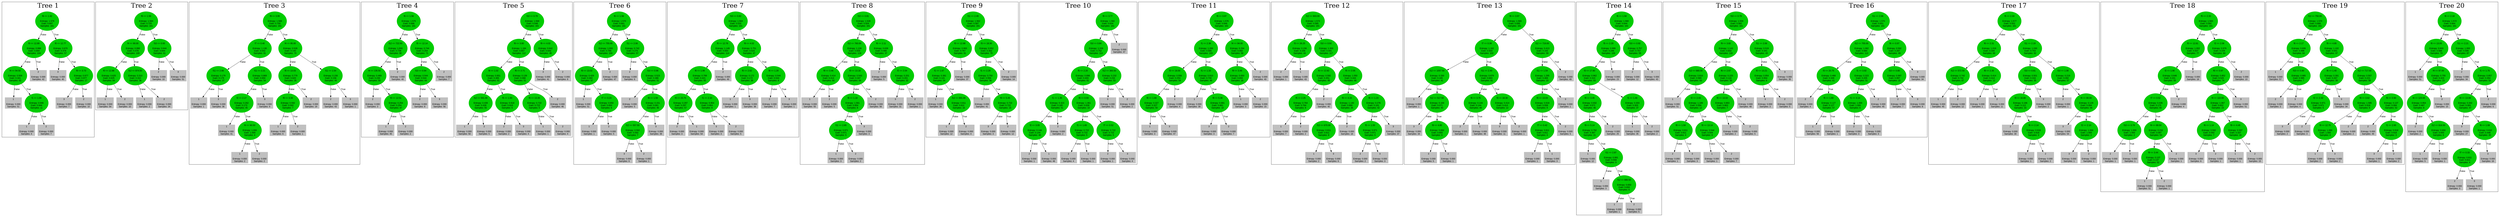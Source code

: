 digraph RandomForest {
	graph [fontsize=40]
	node [fontname=Arial style=filled]
	edge [fontname=Arial]
	subgraph cluster_1 {
		140581446082232 [label="f6 <= 1.42

Entropy: 1.579
Gain: 0.697
Samples: 161" color=green3 shape=ellipse]
		140581446082232 -> 140581445887256 [label=False]
		140581446082232 -> 140581445997400 [label=True]
		140581445887256 [label="f0 <= 12.89

Entropy: 0.998
Gain: 0.694
Samples: 104" color=green3 shape=ellipse]
		140581445887256 -> 140581445999920 [label=False]
		140581445887256 -> 140581446145640 [label=True]
		140581445997400 [label="f0 <= 12.77

Entropy: 0.670
Gain: 0.378
Samples: 57" color=green3 shape=ellipse]
		140581445997400 -> 140581445998128 [label=False]
		140581445997400 -> 140581446144296 [label=True]
		140581445999920 [label="f4 <= 94.50

Entropy: 0.509
Gain: 0.341
Samples: 62" color=green3 shape=ellipse]
		140581445999920 -> 140581445998520 [label=False]
		140581445999920 -> 140581446144800 [label=True]
		140581446145640 [label="2

Entropy: 0.000
Samples: 42" color=gray shape=box]
		140581445998128 [label="3

Entropy: 0.000
Samples: 40" color=gray shape=box]
		140581446144296 [label="f9 <= 3.73

Entropy: 0.977
Gain: 0.977
Samples: 17" color=green3 shape=ellipse]
		140581446144296 -> 140581446147376 [label=False]
		140581446144296 -> 140581446199672 [label=True]
		140581445998520 [label="1

Entropy: 0.000
Samples: 51" color=gray shape=box]
		140581446144800 [label="f1 <= 1.69

Entropy: 0.946
Gain: 0.946
Samples: 11" color=green3 shape=ellipse]
		140581446144800 -> 140581448509704 [label=False]
		140581446144800 -> 140581446146424 [label=True]
		140581446147376 [label="3

Entropy: 0.000
Samples: 7" color=gray shape=box]
		140581446199672 [label="2

Entropy: 0.000
Samples: 10" color=gray shape=box]
		140581448509704 [label="1

Entropy: 0.000
Samples: 4" color=gray shape=box]
		140581446146424 [label="2

Entropy: 0.000
Samples: 7" color=gray shape=box]
		label="Tree 1"
	}
	subgraph cluster_2 {
		140581446081840 [label="f6 <= 1.58

Entropy: 1.584
Gain: 0.725
Samples: 161" color=green3 shape=ellipse]
		140581446081840 -> 140581445887312 [label=False]
		140581446081840 -> 140581445999976 [label=True]
		140581445887312 [label="f4 <= 90.00

Entropy: 0.990
Gain: 0.478
Samples: 100" color=green3 shape=ellipse]
		140581445887312 -> 140581445848424 [label=False]
		140581445887312 -> 140581445998296 [label=True]
		140581445999976 [label="f10 <= 0.93

Entropy: 0.644
Gain: 0.644
Samples: 61" color=green3 shape=ellipse]
		140581445999976 -> 140581448509088 [label=False]
		140581445999976 -> 140581445998632 [label=True]
		140581445848424 [label="f0 <= 12.88

Entropy: 0.625
Gain: 0.625
Samples: 64" color=green3 shape=ellipse]
		140581445848424 -> 140581445998856 [label=False]
		140581445848424 -> 140581445996952 [label=True]
		140581445998296 [label="f12 <= 874.50

Entropy: 0.310
Gain: 0.310
Samples: 36" color=green3 shape=ellipse]
		140581445998296 -> 140581445999304 [label=False]
		140581445998296 -> 140581446146032 [label=True]
		140581448509088 [label="2

Entropy: 0.000
Samples: 10" color=gray shape=box]
		140581445998632 [label="3

Entropy: 0.000
Samples: 51" color=gray shape=box]
		140581445998856 [label="1

Entropy: 0.000
Samples: 54" color=gray shape=box]
		140581445996952 [label="2

Entropy: 0.000
Samples: 10" color=gray shape=box]
		140581445999304 [label="1

Entropy: 0.000
Samples: 2" color=gray shape=box]
		140581446146032 [label="2

Entropy: 0.000
Samples: 34" color=gray shape=box]
		label="Tree 2"
	}
	subgraph cluster_3 {
		140581446082456 [label="f9 <= 3.95

Entropy: 1.569
Gain: 0.700
Samples: 161" color=green3 shape=ellipse]
		140581446082456 -> 140581445848872 [label=False]
		140581446082456 -> 140581448508696 [label=True]
		140581445848872 [label="f7 <= 0.40

Entropy: 1.130
Gain: 0.542
Samples: 91" color=green3 shape=ellipse]
		140581445848872 -> 140581445888040 [label=False]
		140581445848872 -> 140581448509872 [label=True]
		140581448508696 [label="f4 <= 95.00

Entropy: 0.528
Gain: 0.140
Samples: 70" color=green3 shape=ellipse]
		140581448508696 -> 140581448507800 [label=False]
		140581448508696 -> 140581446147544 [label=True]
		140581445888040 [label="f11 <= 2.66

Entropy: 0.179
Gain: 0.179
Samples: 37" color=green3 shape=ellipse]
		140581445888040 -> 140581445999080 [label=False]
		140581445888040 -> 140581448511384 [label=True]
		140581448509872 [label="f11 <= 2.21

Entropy: 0.869
Gain: 0.650
Samples: 54" color=green3 shape=ellipse]
		140581448509872 -> 140581448509592 [label=False]
		140581448509872 -> 140581446201184 [label=True]
		140581448507800 [label="f0 <= 13.03

Entropy: 0.779
Gain: 0.620
Samples: 26" color=green3 shape=ellipse]
		140581448507800 -> 140581446199560 [label=False]
		140581448507800 -> 140581446146760 [label=True]
		140581446147544 [label="f11 <= 1.54

Entropy: 0.156
Gain: 0.156
Samples: 44" color=green3 shape=ellipse]
		140581446147544 -> 140581446145248 [label=False]
		140581446147544 -> 140581445524728 [label=True]
		140581445999080 [label="1

Entropy: 0.000
Samples: 1" color=gray shape=box]
		140581448511384 [label="3

Entropy: 0.000
Samples: 36" color=gray shape=box]
		140581448509592 [label="f2 <= 2.17

Entropy: 0.262
Gain: 0.173
Samples: 45" color=green3 shape=ellipse]
		140581448509592 -> 140581446146312 [label=False]
		140581448509592 -> 140581446199448 [label=True]
		140581446201184 [label="3

Entropy: 0.000
Samples: 9" color=gray shape=box]
		140581446199560 [label="f9 <= 3.34

Entropy: 0.592
Gain: 0.592
Samples: 7" color=green3 shape=ellipse]
		140581446199560 -> 140581446146704 [label=False]
		140581446199560 -> 140581445522768 [label=True]
		140581446146760 [label="2

Entropy: 0.000
Samples: 19" color=gray shape=box]
		140581446145248 [label="2

Entropy: 0.000
Samples: 43" color=gray shape=box]
		140581445524728 [label="3

Entropy: 0.000
Samples: 1" color=gray shape=box]
		140581446146312 [label="1

Entropy: 0.000
Samples: 41" color=gray shape=box]
		140581446199448 [label="f4 <= 90.50

Entropy: 1.000
Gain: 1.000
Samples: 4" color=green3 shape=ellipse]
		140581446199448 -> 140581446198104 [label=False]
		140581446199448 -> 140581445524784 [label=True]
		140581446146704 [label="1

Entropy: 0.000
Samples: 6" color=gray shape=box]
		140581445522768 [label="2

Entropy: 0.000
Samples: 1" color=gray shape=box]
		140581446198104 [label="1

Entropy: 0.000
Samples: 2" color=gray shape=box]
		140581445524784 [label="2

Entropy: 0.000
Samples: 2" color=gray shape=box]
		label="Tree 3"
	}
	subgraph cluster_4 {
		140581445954416 [label="f6 <= 1.58

Entropy: 1.575
Gain: 0.688
Samples: 161" color=green3 shape=ellipse]
		140581445954416 -> 140581445846128 [label=False]
		140581445954416 -> 140581445997232 [label=True]
		140581445846128 [label="f12 <= 722.50

Entropy: 1.000
Gain: 0.739
Samples: 90" color=green3 shape=ellipse]
		140581445846128 -> 140581445886472 [label=False]
		140581445846128 -> 140581446000368 [label=True]
		140581445997232 [label="f0 <= 12.14

Entropy: 0.744
Gain: 0.254
Samples: 71" color=green3 shape=ellipse]
		140581445997232 -> 140581445996784 [label=False]
		140581445997232 -> 140581446147600 [label=True]
		140581445886472 [label="f4 <= 135.50

Entropy: 0.469
Gain: 0.230
Samples: 50" color=green3 shape=ellipse]
		140581445886472 -> 140581445888936 [label=False]
		140581445886472 -> 140581445998968 [label=True]
		140581446000368 [label="2

Entropy: 0.000
Samples: 40" color=gray shape=box]
		140581445996784 [label="f10 <= 0.94

Entropy: 0.544
Gain: 0.544
Samples: 64" color=green3 shape=ellipse]
		140581445996784 -> 140581445886192 [label=False]
		140581445996784 -> 140581446145528 [label=True]
		140581446147600 [label="2

Entropy: 0.000
Samples: 7" color=gray shape=box]
		140581445888936 [label="2

Entropy: 0.000
Samples: 3" color=gray shape=box]
		140581445998968 [label="f0 <= 12.51

Entropy: 0.254
Gain: 0.254
Samples: 47" color=green3 shape=ellipse]
		140581445998968 -> 140581445997288 [label=False]
		140581445998968 -> 140581446145192 [label=True]
		140581445886192 [label="2

Entropy: 0.000
Samples: 8" color=gray shape=box]
		140581446145528 [label="3

Entropy: 0.000
Samples: 56" color=gray shape=box]
		140581445997288 [label="1

Entropy: 0.000
Samples: 45" color=gray shape=box]
		140581446145192 [label="2

Entropy: 0.000
Samples: 2" color=gray shape=box]
		label="Tree 4"
	}
	subgraph cluster_5 {
		140581445954360 [label="f10 <= 0.79

Entropy: 1.568
Gain: 0.548
Samples: 161" color=green3 shape=ellipse]
		140581445954360 -> 140581446294216 [label=False]
		140581445954360 -> 140581446000424 [label=True]
		140581446294216 [label="f9 <= 3.80

Entropy: 1.184
Gain: 0.657
Samples: 112" color=green3 shape=ellipse]
		140581446294216 -> 140581448510936 [label=False]
		140581446294216 -> 140581445848312 [label=True]
		140581446000424 [label="f9 <= 4.02

Entropy: 0.642
Gain: 0.642
Samples: 49" color=green3 shape=ellipse]
		140581446000424 -> 140581446000088 [label=False]
		140581446000424 -> 140581445847808 [label=True]
		140581448510936 [label="f8 <= 1.02

Entropy: 0.851
Gain: 0.365
Samples: 61" color=green3 shape=ellipse]
		140581448510936 -> 140581445848032 [label=False]
		140581448510936 -> 140581445887872 [label=True]
		140581445848312 [label="f6 <= 2.71

Entropy: 0.139
Gain: 0.068
Samples: 51" color=green3 shape=ellipse]
		140581445848312 -> 140581445847640 [label=False]
		140581445848312 -> 140581446147824 [label=True]
		140581446000088 [label="3

Entropy: 0.000
Samples: 41" color=gray shape=box]
		140581445847808 [label="2

Entropy: 0.000
Samples: 8" color=gray shape=box]
		140581445848032 [label="f12 <= 591.00

Entropy: 0.439
Gain: 0.439
Samples: 55" color=green3 shape=ellipse]
		140581445848032 -> 140581445888600 [label=False]
		140581445848032 -> 140581445886248 [label=True]
		140581445887872 [label="f5 <= 1.93

Entropy: 0.918
Gain: 0.918
Samples: 6" color=green3 shape=ellipse]
		140581445887872 -> 140581445888544 [label=False]
		140581445887872 -> 140581446146984 [label=True]
		140581445847640 [label="f0 <= 13.35

Entropy: 0.722
Gain: 0.722
Samples: 5" color=green3 shape=ellipse]
		140581445847640 -> 140581445889496 [label=False]
		140581445847640 -> 140581446146200 [label=True]
		140581446147824 [label="2

Entropy: 0.000
Samples: 46" color=gray shape=box]
		140581445888600 [label="1

Entropy: 0.000
Samples: 50" color=gray shape=box]
		140581445886248 [label="2

Entropy: 0.000
Samples: 5" color=gray shape=box]
		140581445888544 [label="2

Entropy: 0.000
Samples: 2" color=gray shape=box]
		140581446146984 [label="3

Entropy: 0.000
Samples: 4" color=gray shape=box]
		140581445889496 [label="1

Entropy: 0.000
Samples: 1" color=gray shape=box]
		140581446146200 [label="2

Entropy: 0.000
Samples: 4" color=gray shape=box]
		label="Tree 5"
	}
	subgraph cluster_6 {
		140581445954696 [label="f6 <= 1.58

Entropy: 1.570
Gain: 0.661
Samples: 161" color=green3 shape=ellipse]
		140581445954696 -> 140581446295168 [label=False]
		140581445954696 -> 140581448511216 [label=True]
		140581446295168 [label="f12 <= 755.00

Entropy: 1.000
Gain: 0.765
Samples: 104" color=green3 shape=ellipse]
		140581446295168 -> 140581448510488 [label=False]
		140581446295168 -> 140581446145024 [label=True]
		140581448511216 [label="f11 <= 2.06

Entropy: 0.742
Gain: 0.275
Samples: 57" color=green3 shape=ellipse]
		140581448511216 -> 140581446147768 [label=False]
		140581448511216 -> 140581445848704 [label=True]
		140581448510488 [label="f0 <= 13.02

Entropy: 0.429
Gain: 0.360
Samples: 57" color=green3 shape=ellipse]
		140581448510488 -> 140581445848480 [label=False]
		140581448510488 -> 140581446147936 [label=True]
		140581446145024 [label="2

Entropy: 0.000
Samples: 47" color=gray shape=box]
		140581446147768 [label="2

Entropy: 0.000
Samples: 6" color=gray shape=box]
		140581445848704 [label="f10 <= 0.96

Entropy: 0.523
Gain: 0.386
Samples: 51" color=green3 shape=ellipse]
		140581445848704 -> 140581445888096 [label=False]
		140581445848704 -> 140581445887424 [label=True]
		140581445848480 [label="1

Entropy: 0.000
Samples: 51" color=gray shape=box]
		140581446147936 [label="f7 <= 0.23

Entropy: 0.650
Gain: 0.650
Samples: 6" color=green3 shape=ellipse]
		140581446147936 -> 140581445889776 [label=False]
		140581446147936 -> 140581445887928 [label=True]
		140581445888096 [label="2

Entropy: 0.000
Samples: 5" color=gray shape=box]
		140581445887424 [label="f8 <= 1.59

Entropy: 0.151
Gain: 0.061
Samples: 46" color=green3 shape=ellipse]
		140581445887424 -> 140581445886080 [label=False]
		140581445887424 -> 140581445524168 [label=True]
		140581445889776 [label="1

Entropy: 0.000
Samples: 1" color=gray shape=box]
		140581445887928 [label="2

Entropy: 0.000
Samples: 5" color=gray shape=box]
		140581445886080 [label="f12 <= 557.50

Entropy: 0.592
Gain: 0.592
Samples: 7" color=green3 shape=ellipse]
		140581445886080 -> 140581445525344 [label=False]
		140581445886080 -> 140581445525120 [label=True]
		140581445524168 [label="3

Entropy: 0.000
Samples: 39" color=gray shape=box]
		140581445525344 [label="3

Entropy: 0.000
Samples: 6" color=gray shape=box]
		140581445525120 [label="2

Entropy: 0.000
Samples: 1" color=gray shape=box]
		label="Tree 6"
	}
	subgraph cluster_7 {
		140581445951952 [label="f10 <= 0.82

Entropy: 1.564
Gain: 0.532
Samples: 161" color=green3 shape=ellipse]
		140581445951952 -> 140581448508360 [label=False]
		140581445951952 -> 140581448509144 [label=True]
		140581448508360 [label="f0 <= 12.78

Entropy: 1.149
Gain: 0.693
Samples: 114" color=green3 shape=ellipse]
		140581448508360 -> 140581448511272 [label=False]
		140581448508360 -> 140581445846408 [label=True]
		140581448509144 [label="f9 <= 4.02

Entropy: 0.751
Gain: 0.515
Samples: 47" color=green3 shape=ellipse]
		140581448509144 -> 140581446200736 [label=False]
		140581448509144 -> 140581445889888 [label=True]
		140581448511272 [label="f6 <= 1.99

Entropy: 0.799
Gain: 0.421
Samples: 65" color=green3 shape=ellipse]
		140581448511272 -> 140581446199896 [label=False]
		140581448511272 -> 140581445888824 [label=True]
		140581445846408 [label="2

Entropy: 0.000
Samples: 49" color=gray shape=box]
		140581446200736 [label="f5 <= 2.62

Entropy: 0.172
Gain: 0.172
Samples: 39" color=green3 shape=ellipse]
		140581446200736 -> 140581445846520 [label=False]
		140581446200736 -> 140581445887368 [label=True]
		140581445889888 [label="f8 <= 1.29

Entropy: 0.544
Gain: 0.544
Samples: 8" color=green3 shape=ellipse]
		140581445889888 -> 140581445888656 [label=False]
		140581445889888 -> 140581445523944 [label=True]
		140581446199896 [label="f3 <= 23.75

Entropy: 0.297
Gain: 0.297
Samples: 57" color=green3 shape=ellipse]
		140581446199896 -> 140581445845736 [label=False]
		140581446199896 -> 140581445888264 [label=True]
		140581445888824 [label="f1 <= 2.10

Entropy: 0.954
Gain: 0.954
Samples: 8" color=green3 shape=ellipse]
		140581445888824 -> 140581445889272 [label=False]
		140581445888824 -> 140581445522208 [label=True]
		140581445846520 [label="1

Entropy: 0.000
Samples: 1" color=gray shape=box]
		140581445887368 [label="3

Entropy: 0.000
Samples: 38" color=gray shape=box]
		140581445888656 [label="2

Entropy: 0.000
Samples: 7" color=gray shape=box]
		140581445523944 [label="3

Entropy: 0.000
Samples: 1" color=gray shape=box]
		140581445845736 [label="2

Entropy: 0.000
Samples: 3" color=gray shape=box]
		140581445888264 [label="1

Entropy: 0.000
Samples: 54" color=gray shape=box]
		140581445889272 [label="3

Entropy: 0.000
Samples: 3" color=gray shape=box]
		140581445522208 [label="2

Entropy: 0.000
Samples: 5" color=gray shape=box]
		label="Tree 7"
	}
	subgraph cluster_8 {
		140581446147712 [label="f10 <= 0.81

Entropy: 1.528
Gain: 0.504
Samples: 161" color=green3 shape=ellipse]
		140581446147712 -> 140581446294944 [label=False]
		140581446147712 -> 140581446197544 [label=True]
		140581446294944 [label="f12 <= 760.00

Entropy: 1.139
Gain: 0.659
Samples: 124" color=green3 shape=ellipse]
		140581446294944 -> 140581448510880 [label=False]
		140581446294944 -> 140581445848760 [label=True]
		140581446197544 [label="f6 <= 2.11

Entropy: 0.639
Gain: 0.466
Samples: 37" color=green3 shape=ellipse]
		140581446197544 -> 140581446199952 [label=False]
		140581446197544 -> 140581445847528 [label=True]
		140581448510880 [label="f9 <= 3.46

Entropy: 0.414
Gain: 0.414
Samples: 60" color=green3 shape=ellipse]
		140581448510880 -> 140581446199112 [label=False]
		140581448510880 -> 140581445848816 [label=True]
		140581445848760 [label="f0 <= 13.18

Entropy: 0.543
Gain: 0.347
Samples: 64" color=green3 shape=ellipse]
		140581445848760 -> 140581445886528 [label=False]
		140581445848760 -> 140581445523776 [label=True]
		140581446199952 [label="2

Entropy: 0.000
Samples: 5" color=gray shape=box]
		140581445847528 [label="f2 <= 2.04

Entropy: 0.201
Gain: 0.201
Samples: 32" color=green3 shape=ellipse]
		140581445847528 -> 140581445845120 [label=False]
		140581445847528 -> 140581445523440 [label=True]
		140581446199112 [label="1

Entropy: 0.000
Samples: 55" color=gray shape=box]
		140581445848816 [label="2

Entropy: 0.000
Samples: 5" color=gray shape=box]
		140581445886528 [label="f6 <= 1.18

Entropy: 1.561
Gain: 0.954
Samples: 8" color=green3 shape=ellipse]
		140581445886528 -> 140581445847304 [label=False]
		140581445886528 -> 140581445523832 [label=True]
		140581445523776 [label="2

Entropy: 0.000
Samples: 56" color=gray shape=box]
		140581445845120 [label="3

Entropy: 0.000
Samples: 31" color=gray shape=box]
		140581445523440 [label="2

Entropy: 0.000
Samples: 1" color=gray shape=box]
		140581445847304 [label="f11 <= 2.85

Entropy: 0.971
Gain: 0.971
Samples: 5" color=green3 shape=ellipse]
		140581445847304 -> 140581445524672 [label=False]
		140581445847304 -> 140581445521816 [label=True]
		140581445523832 [label="3

Entropy: 0.000
Samples: 3" color=gray shape=box]
		140581445524672 [label="1

Entropy: 0.000
Samples: 3" color=gray shape=box]
		140581445521816 [label="2

Entropy: 0.000
Samples: 2" color=gray shape=box]
		label="Tree 8"
	}
	subgraph cluster_9 {
		140581446081952 [label="f11 <= 2.49

Entropy: 1.562
Gain: 0.587
Samples: 161" color=green3 shape=ellipse]
		140581446081952 -> 140581446293600 [label=False]
		140581446081952 -> 140581448509760 [label=True]
		140581446293600 [label="f0 <= 12.88

Entropy: 0.993
Gain: 0.767
Samples: 91" color=green3 shape=ellipse]
		140581446293600 -> 140581448510376 [label=False]
		140581446293600 -> 140581445847360 [label=True]
		140581448509760 [label="f3 <= 18.30

Entropy: 0.952
Gain: 0.352
Samples: 70" color=green3 shape=ellipse]
		140581448509760 -> 140581448508752 [label=False]
		140581448509760 -> 140581446200344 [label=True]
		140581448510376 [label="f1 <= 1.67

Entropy: 0.381
Gain: 0.141
Samples: 54" color=green3 shape=ellipse]
		140581448510376 -> 140581445848368 [label=False]
		140581448510376 -> 140581446199056 [label=True]
		140581445847360 [label="2

Entropy: 0.000
Samples: 37" color=gray shape=box]
		140581448508752 [label="f1 <= 2.29

Entropy: 0.750
Gain: 0.556
Samples: 56" color=green3 shape=ellipse]
		140581448508752 -> 140581445889720 [label=False]
		140581448508752 -> 140581446201240 [label=True]
		140581446200344 [label="2

Entropy: 0.000
Samples: 14" color=gray shape=box]
		140581445848368 [label="1

Entropy: 0.000
Samples: 38" color=gray shape=box]
		140581446199056 [label="f12 <= 691.00

Entropy: 0.811
Gain: 0.811
Samples: 16" color=green3 shape=ellipse]
		140581446199056 -> 140581446198328 [label=False]
		140581446199056 -> 140581445887704 [label=True]
		140581445889720 [label="3

Entropy: 0.000
Samples: 41" color=gray shape=box]
		140581446201240 [label="f9 <= 5.45

Entropy: 0.722
Gain: 0.722
Samples: 15" color=green3 shape=ellipse]
		140581446201240 -> 140581446199784 [label=False]
		140581446201240 -> 140581445525008 [label=True]
		140581446198328 [label="1

Entropy: 0.000
Samples: 12" color=gray shape=box]
		140581445887704 [label="2

Entropy: 0.000
Samples: 4" color=gray shape=box]
		140581446199784 [label="3

Entropy: 0.000
Samples: 3" color=gray shape=box]
		140581445525008 [label="2

Entropy: 0.000
Samples: 12" color=gray shape=box]
		label="Tree 9"
	}
	subgraph cluster_10 {
		140581446079656 [label="f9 <= 3.77

Entropy: 1.582
Gain: 0.634
Samples: 161" color=green3 shape=ellipse]
		140581446079656 -> 140581445999472 [label=False]
		140581446079656 -> 140581446200512 [label=True]
		140581445999472 [label="f10 <= 0.80

Entropy: 1.339
Gain: 0.752
Samples: 114" color=green3 shape=ellipse]
		140581445999472 -> 140581445997848 [label=False]
		140581445999472 -> 140581446200624 [label=True]
		140581446200512 [label="2

Entropy: 0.000
Samples: 47" color=gray shape=box]
		140581445997848 [label="f5 <= 2.20

Entropy: 0.896
Gain: 0.403
Samples: 61" color=green3 shape=ellipse]
		140581445997848 -> 140581448507520 [label=False]
		140581445997848 -> 140581446197936 [label=True]
		140581446200624 [label="f12 <= 383.50

Entropy: 0.232
Gain: 0.232
Samples: 53" color=green3 shape=ellipse]
		140581446200624 -> 140581446198552 [label=False]
		140581446200624 -> 140581445845960 [label=True]
		140581448507520 [label="f1 <= 1.35

Entropy: 0.323
Gain: 0.185
Samples: 51" color=green3 shape=ellipse]
		140581448507520 -> 140581445845344 [label=False]
		140581448507520 -> 140581445522376 [label=True]
		140581446197936 [label="f8 <= 0.93

Entropy: 1.361
Gain: 0.639
Samples: 10" color=green3 shape=ellipse]
		140581446197936 -> 140581446199840 [label=False]
		140581446197936 -> 140581445525064 [label=True]
		140581446198552 [label="3

Entropy: 0.000
Samples: 51" color=gray shape=box]
		140581445845960 [label="2

Entropy: 0.000
Samples: 2" color=gray shape=box]
		140581445845344 [label="f2 <= 3.05

Entropy: 0.144
Gain: 0.144
Samples: 49" color=green3 shape=ellipse]
		140581445845344 -> 140581445889664 [label=False]
		140581445845344 -> 140581445521928 [label=True]
		140581445522376 [label="2

Entropy: 0.000
Samples: 2" color=gray shape=box]
		140581446199840 [label="f1 <= 1.65

Entropy: 0.722
Gain: 0.722
Samples: 5" color=green3 shape=ellipse]
		140581446199840 -> 140581445524840 [label=False]
		140581446199840 -> 140581445522824 [label=True]
		140581445525064 [label="f7 <= 0.52

Entropy: 0.722
Gain: 0.722
Samples: 5" color=green3 shape=ellipse]
		140581445525064 -> 140581445523272 [label=False]
		140581445525064 -> 140581445522992 [label=True]
		140581445889664 [label="2

Entropy: 0.000
Samples: 1" color=gray shape=box]
		140581445521928 [label="1

Entropy: 0.000
Samples: 48" color=gray shape=box]
		140581445524840 [label="2

Entropy: 0.000
Samples: 4" color=gray shape=box]
		140581445522824 [label="1

Entropy: 0.000
Samples: 1" color=gray shape=box]
		140581445523272 [label="2

Entropy: 0.000
Samples: 1" color=gray shape=box]
		140581445522992 [label="3

Entropy: 0.000
Samples: 4" color=gray shape=box]
		label="Tree 10"
	}
	subgraph cluster_11 {
		140581446082288 [label="f9 <= 3.97

Entropy: 1.576
Gain: 0.646
Samples: 161" color=green3 shape=ellipse]
		140581446082288 -> 140581446292592 [label=False]
		140581446082288 -> 140581445997120 [label=True]
		140581446292592 [label="f1 <= 2.38

Entropy: 1.289
Gain: 0.565
Samples: 103" color=green3 shape=ellipse]
		140581446292592 -> 140581445999360 [label=False]
		140581446292592 -> 140581448509032 [label=True]
		140581445997120 [label="f4 <= 94.00

Entropy: 0.294
Gain: 0.092
Samples: 58" color=green3 shape=ellipse]
		140581445997120 -> 140581446200232 [label=False]
		140581445997120 -> 140581448507464 [label=True]
		140581445999360 [label="f3 <= 18.00

Entropy: 0.556
Gain: 0.253
Samples: 54" color=green3 shape=ellipse]
		140581445999360 -> 140581446198272 [label=False]
		140581445999360 -> 140581448509312 [label=True]
		140581448509032 [label="f1 <= 1.33

Entropy: 0.910
Gain: 0.730
Samples: 49" color=green3 shape=ellipse]
		140581448509032 -> 140581448509816 [label=False]
		140581448509032 -> 140581445886584 [label=True]
		140581446200232 [label="f9 <= 3.46

Entropy: 0.650
Gain: 0.650
Samples: 18" color=green3 shape=ellipse]
		140581446200232 -> 140581445886864 [label=False]
		140581446200232 -> 140581445847696 [label=True]
		140581448507464 [label="2

Entropy: 0.000
Samples: 40" color=gray shape=box]
		140581446198272 [label="f8 <= 1.69

Entropy: 0.327
Gain: 0.327
Samples: 50" color=green3 shape=ellipse]
		140581446198272 -> 140581448508808 [label=False]
		140581446198272 -> 140581445889944 [label=True]
		140581448509312 [label="1

Entropy: 0.000
Samples: 4" color=gray shape=box]
		140581448509816 [label="1

Entropy: 0.000
Samples: 39" color=gray shape=box]
		140581445886584 [label="f9 <= 5.38

Entropy: 0.881
Gain: 0.881
Samples: 10" color=green3 shape=ellipse]
		140581445886584 -> 140581445889832 [label=False]
		140581445886584 -> 140581445524224 [label=True]
		140581445886864 [label="1

Entropy: 0.000
Samples: 3" color=gray shape=box]
		140581445847696 [label="2

Entropy: 0.000
Samples: 15" color=gray shape=box]
		140581448508808 [label="1

Entropy: 0.000
Samples: 3" color=gray shape=box]
		140581445889944 [label="3

Entropy: 0.000
Samples: 47" color=gray shape=box]
		140581445889832 [label="3

Entropy: 0.000
Samples: 3" color=gray shape=box]
		140581445524224 [label="2

Entropy: 0.000
Samples: 7" color=gray shape=box]
		label="Tree 11"
	}
	subgraph cluster_12 {
		140581446292032 [label="f12 <= 903.00

Entropy: 1.573
Gain: 0.585
Samples: 161" color=green3 shape=ellipse]
		140581446292032 -> 140581445954304 [label=False]
		140581446292032 -> 140581445997512 [label=True]
		140581445954304 [label="f3 <= 26.25

Entropy: 0.156
Gain: 0.156
Samples: 44" color=green3 shape=ellipse]
		140581445954304 -> 140581445996728 [label=False]
		140581445954304 -> 140581445999192 [label=True]
		140581445997512 [label="f10 <= 0.92

Entropy: 1.300
Gain: 0.441
Samples: 117" color=green3 shape=ellipse]
		140581445997512 -> 140581446000592 [label=False]
		140581445997512 -> 140581448509984 [label=True]
		140581445996728 [label="2

Entropy: 0.000
Samples: 1" color=gray shape=box]
		140581445999192 [label="1

Entropy: 0.000
Samples: 43" color=gray shape=box]
		140581446000592 [label="f0 <= 12.82

Entropy: 0.592
Gain: 0.451
Samples: 49" color=green3 shape=ellipse]
		140581446000592 -> 140581446198160 [label=False]
		140581446000592 -> 140581448509648 [label=True]
		140581448509984 [label="f5 <= 2.05

Entropy: 1.050
Gain: 0.444
Samples: 68" color=green3 shape=ellipse]
		140581448509984 -> 140581448507632 [label=False]
		140581448509984 -> 140581445521648 [label=True]
		140581446198160 [label="f5 <= 2.25

Entropy: 0.764
Gain: 0.764
Samples: 9" color=green3 shape=ellipse]
		140581446198160 -> 140581448510992 [label=False]
		140581446198160 -> 140581445847248 [label=True]
		140581448509648 [label="2

Entropy: 0.000
Samples: 40" color=gray shape=box]
		140581448507632 [label="f9 <= 4.15

Entropy: 1.140
Gain: 0.890
Samples: 26" color=green3 shape=ellipse]
		140581448507632 -> 140581445846912 [label=False]
		140581448507632 -> 140581445522152 [label=True]
		140581445521648 [label="f6 <= 1.23

Entropy: 0.276
Gain: 0.161
Samples: 42" color=green3 shape=ellipse]
		140581445521648 -> 140581445522712 [label=False]
		140581445521648 -> 140581445523888 [label=True]
		140581448510992 [label="1

Entropy: 0.000
Samples: 7" color=gray shape=box]
		140581445847248 [label="2

Entropy: 0.000
Samples: 2" color=gray shape=box]
		140581445846912 [label="f12 <= 670.00

Entropy: 0.811
Gain: 0.811
Samples: 8" color=green3 shape=ellipse]
		140581445846912 -> 140581445522432 [label=False]
		140581445846912 -> 140581445524112 [label=True]
		140581445522152 [label="2

Entropy: 0.000
Samples: 18" color=gray shape=box]
		140581445522712 [label="f5 <= 1.55

Entropy: 0.971
Gain: 0.971
Samples: 5" color=green3 shape=ellipse]
		140581445522712 -> 140581445524000 [label=False]
		140581445522712 -> 140581445521872 [label=True]
		140581445523888 [label="3

Entropy: 0.000
Samples: 37" color=gray shape=box]
		140581445522432 [label="1

Entropy: 0.000
Samples: 2" color=gray shape=box]
		140581445524112 [label="3

Entropy: 0.000
Samples: 6" color=gray shape=box]
		140581445524000 [label="2

Entropy: 0.000
Samples: 2" color=gray shape=box]
		140581445521872 [label="3

Entropy: 0.000
Samples: 3" color=gray shape=box]
		label="Tree 12"
	}
	subgraph cluster_13 {
		140581446079376 [label="f9 <= 3.97

Entropy: 1.583
Gain: 0.695
Samples: 161" color=green3 shape=ellipse]
		140581446079376 -> 140581446145920 [label=False]
		140581446079376 -> 140581445888208 [label=True]
		140581446145920 [label="f7 <= 0.39

Entropy: 1.162
Gain: 0.503
Samples: 102" color=green3 shape=ellipse]
		140581446145920 -> 140581446000032 [label=False]
		140581446145920 -> 140581445886136 [label=True]
		140581445888208 [label="f12 <= 719.00

Entropy: 0.413
Gain: 0.193
Samples: 59" color=green3 shape=ellipse]
		140581445888208 -> 140581445888880 [label=False]
		140581445888208 -> 140581446201016 [label=True]
		140581446000032 [label="f12 <= 1057.50

Entropy: 0.330
Gain: 0.165
Samples: 41" color=green3 shape=ellipse]
		140581446000032 -> 140581446000536 [label=False]
		140581446000032 -> 140581446199504 [label=True]
		140581445886136 [label="f11 <= 2.40

Entropy: 0.879
Gain: 0.683
Samples: 61" color=green3 shape=ellipse]
		140581445886136 -> 140581445889440 [label=False]
		140581445886136 -> 140581448508472 [label=True]
		140581445888880 [label="f11 <= 1.54

Entropy: 1.295
Gain: 0.469
Samples: 10" color=green3 shape=ellipse]
		140581445888880 -> 140581446197768 [label=False]
		140581445888880 -> 140581445847136 [label=True]
		140581446201016 [label="2

Entropy: 0.000
Samples: 49" color=gray shape=box]
		140581446000536 [label="1

Entropy: 0.000
Samples: 1" color=gray shape=box]
		140581446199504 [label="f12 <= 517.50

Entropy: 0.169
Gain: 0.071
Samples: 40" color=green3 shape=ellipse]
		140581446199504 -> 140581446200456 [label=False]
		140581446199504 -> 140581448508192 [label=True]
		140581445889440 [label="f6 <= 3.75

Entropy: 0.144
Gain: 0.144
Samples: 49" color=green3 shape=ellipse]
		140581445889440 -> 140581448509368 [label=False]
		140581445889440 -> 140581445848088 [label=True]
		140581448508472 [label="f3 <= 18.30

Entropy: 0.414
Gain: 0.414
Samples: 12" color=green3 shape=ellipse]
		140581448508472 -> 140581448507912 [label=False]
		140581448508472 -> 140581445847920 [label=True]
		140581446197768 [label="f0 <= 13.03

Entropy: 0.918
Gain: 0.558
Samples: 9" color=green3 shape=ellipse]
		140581446197768 -> 140581448509200 [label=False]
		140581446197768 -> 140581445523160 [label=True]
		140581445847136 [label="3

Entropy: 0.000
Samples: 1" color=gray shape=box]
		140581446200456 [label="3

Entropy: 0.000
Samples: 34" color=gray shape=box]
		140581448508192 [label="f9 <= 4.85

Entropy: 0.650
Gain: 0.650
Samples: 6" color=green3 shape=ellipse]
		140581448508192 -> 140581448508248 [label=False]
		140581448508192 -> 140581445846240 [label=True]
		140581448509368 [label="2

Entropy: 0.000
Samples: 1" color=gray shape=box]
		140581445848088 [label="1

Entropy: 0.000
Samples: 48" color=gray shape=box]
		140581448507912 [label="3

Entropy: 0.000
Samples: 11" color=gray shape=box]
		140581445847920 [label="2

Entropy: 0.000
Samples: 1" color=gray shape=box]
		140581448509200 [label="f7 <= 0.42

Entropy: 0.811
Gain: 0.811
Samples: 4" color=green3 shape=ellipse]
		140581448509200 -> 140581445523608 [label=False]
		140581448509200 -> 140581445524056 [label=True]
		140581445523160 [label="2

Entropy: 0.000
Samples: 5" color=gray shape=box]
		140581448508248 [label="3

Entropy: 0.000
Samples: 5" color=gray shape=box]
		140581445846240 [label="2

Entropy: 0.000
Samples: 1" color=gray shape=box]
		140581445523608 [label="2

Entropy: 0.000
Samples: 1" color=gray shape=box]
		140581445524056 [label="1

Entropy: 0.000
Samples: 3" color=gray shape=box]
		label="Tree 13"
	}
	subgraph cluster_14 {
		140581446292480 [label="f6 <= 1.58

Entropy: 1.560
Gain: 0.644
Samples: 161" color=green3 shape=ellipse]
		140581446292480 -> 140581445889552 [label=False]
		140581446292480 -> 140581445996896 [label=True]
		140581445889552 [label="f5 <= 2.29

Entropy: 0.999
Gain: 0.246
Samples: 106" color=green3 shape=ellipse]
		140581445889552 -> 140581446147320 [label=False]
		140581445889552 -> 140581445997008 [label=True]
		140581445996896 [label="f10 <= 0.92

Entropy: 0.757
Gain: 0.757
Samples: 55" color=green3 shape=ellipse]
		140581445996896 -> 140581445998072 [label=False]
		140581445996896 -> 140581446198664 [label=True]
		140581446147320 [label="f3 <= 17.80

Entropy: 0.962
Gain: 0.310
Samples: 83" color=green3 shape=ellipse]
		140581446147320 -> 140581445999024 [label=False]
		140581446147320 -> 140581446201296 [label=True]
		140581445997008 [label="2

Entropy: 0.000
Samples: 23" color=gray shape=box]
		140581445998072 [label="2

Entropy: 0.000
Samples: 12" color=gray shape=box]
		140581446198664 [label="3

Entropy: 0.000
Samples: 43" color=gray shape=box]
		140581445999024 [label="f9 <= 3.45

Entropy: 0.932
Gain: 0.571
Samples: 46" color=green3 shape=ellipse]
		140581445999024 -> 140581446197320 [label=False]
		140581445999024 -> 140581445846296 [label=True]
		140581446201296 [label="f1 <= 1.46

Entropy: 0.303
Gain: 0.303
Samples: 37" color=green3 shape=ellipse]
		140581446201296 -> 140581446197600 [label=False]
		140581446201296 -> 140581445846688 [label=True]
		140581446197320 [label="f9 <= 5.14

Entropy: 0.792
Gain: 0.367
Samples: 21" color=green3 shape=ellipse]
		140581446197320 -> 140581448509256 [label=False]
		140581446197320 -> 140581445848256 [label=True]
		140581445846296 [label="2

Entropy: 0.000
Samples: 25" color=gray shape=box]
		140581446197600 [label="1

Entropy: 0.000
Samples: 35" color=gray shape=box]
		140581445846688 [label="2

Entropy: 0.000
Samples: 2" color=gray shape=box]
		140581448509256 [label="1

Entropy: 0.000
Samples: 12" color=gray shape=box]
		140581445848256 [label="f11 <= 2.87

Entropy: 0.991
Gain: 0.558
Samples: 9" color=green3 shape=ellipse]
		140581445848256 -> 140581445846464 [label=False]
		140581445848256 -> 140581445521536 [label=True]
		140581445846464 [label="1

Entropy: 0.000
Samples: 3" color=gray shape=box]
		140581445521536 [label="f12 <= 886.50

Entropy: 0.650
Gain: 0.650
Samples: 6" color=green3 shape=ellipse]
		140581445521536 -> 140581445521760 [label=False]
		140581445521536 -> 140581445524448 [label=True]
		140581445521760 [label="1

Entropy: 0.000
Samples: 1" color=gray shape=box]
		140581445524448 [label="2

Entropy: 0.000
Samples: 5" color=gray shape=box]
		label="Tree 14"
	}
	subgraph cluster_15 {
		140581445952792 [label="f10 <= 0.79

Entropy: 1.559
Gain: 0.582
Samples: 161" color=green3 shape=ellipse]
		140581445952792 -> 140581446145360 [label=False]
		140581445952792 -> 140581446197712 [label=True]
		140581446145360 [label="f9 <= 3.82

Entropy: 1.143
Gain: 0.602
Samples: 118" color=green3 shape=ellipse]
		140581446145360 -> 140581446144464 [label=False]
		140581446145360 -> 140581446200064 [label=True]
		140581446197712 [label="f11 <= 2.06

Entropy: 0.519
Gain: 0.341
Samples: 43" color=green3 shape=ellipse]
		140581446197712 -> 140581446000312 [label=False]
		140581446197712 -> 140581448510320 [label=True]
		140581446144464 [label="f12 <= 680.00

Entropy: 0.816
Gain: 0.589
Samples: 63" color=green3 shape=ellipse]
		140581446144464 -> 140581446198384 [label=False]
		140581446144464 -> 140581446198776 [label=True]
		140581446200064 [label="f6 <= 2.67

Entropy: 0.225
Gain: 0.116
Samples: 55" color=green3 shape=ellipse]
		140581446200064 -> 140581446201072 [label=False]
		140581446200064 -> 140581445848592 [label=True]
		140581446000312 [label="f0 <= 13.21

Entropy: 0.954
Gain: 0.954
Samples: 8" color=green3 shape=ellipse]
		140581446000312 -> 140581446198048 [label=False]
		140581446000312 -> 140581445845904 [label=True]
		140581448510320 [label="3

Entropy: 0.000
Samples: 35" color=gray shape=box]
		140581446198384 [label="1

Entropy: 0.000
Samples: 51" color=gray shape=box]
		140581446198776 [label="f2 <= 2.43

Entropy: 1.189
Gain: 0.556
Samples: 12" color=green3 shape=ellipse]
		140581446198776 -> 140581446199616 [label=False]
		140581446198776 -> 140581445849040 [label=True]
		140581446201072 [label="f0 <= 13.02

Entropy: 0.863
Gain: 0.863
Samples: 7" color=green3 shape=ellipse]
		140581446201072 -> 140581448507576 [label=False]
		140581446201072 -> 140581445845288 [label=True]
		140581445848592 [label="2

Entropy: 0.000
Samples: 48" color=gray shape=box]
		140581446198048 [label="3

Entropy: 0.000
Samples: 3" color=gray shape=box]
		140581445845904 [label="2

Entropy: 0.000
Samples: 5" color=gray shape=box]
		140581446199616 [label="f8 <= 1.59

Entropy: 0.811
Gain: 0.811
Samples: 4" color=green3 shape=ellipse]
		140581446199616 -> 140581448510096 [label=False]
		140581446199616 -> 140581445848928 [label=True]
		140581445849040 [label="f0 <= 13.14

Entropy: 0.544
Gain: 0.544
Samples: 8" color=green3 shape=ellipse]
		140581445849040 -> 140581445846968 [label=False]
		140581445849040 -> 140581445523384 [label=True]
		140581448507576 [label="1

Entropy: 0.000
Samples: 2" color=gray shape=box]
		140581445845288 [label="2

Entropy: 0.000
Samples: 5" color=gray shape=box]
		140581448510096 [label="2

Entropy: 0.000
Samples: 1" color=gray shape=box]
		140581445848928 [label="3

Entropy: 0.000
Samples: 3" color=gray shape=box]
		140581445846968 [label="1

Entropy: 0.000
Samples: 1" color=gray shape=box]
		140581445523384 [label="2

Entropy: 0.000
Samples: 7" color=gray shape=box]
		label="Tree 15"
	}
	subgraph cluster_16 {
		140581445886360 [label="f11 <= 2.06

Entropy: 1.570
Gain: 0.651
Samples: 161" color=green3 shape=ellipse]
		140581445886360 -> 140581446144352 [label=False]
		140581445886360 -> 140581446198440 [label=True]
		140581446144352 [label="f12 <= 755.00

Entropy: 1.062
Gain: 0.660
Samples: 112" color=green3 shape=ellipse]
		140581446144352 -> 140581446144856 [label=False]
		140581446144352 -> 140581446200680 [label=True]
		140581446198440 [label="f6 <= 0.97

Entropy: 0.592
Gain: 0.287
Samples: 49" color=green3 shape=ellipse]
		140581446198440 -> 140581446197992 [label=False]
		140581446198440 -> 140581448508304 [label=True]
		140581446144856 [label="f3 <= 20.75

Entropy: 0.468
Gain: 0.349
Samples: 61" color=green3 shape=ellipse]
		140581446144856 -> 140581445996672 [label=False]
		140581446144856 -> 140581446198720 [label=True]
		140581446200680 [label="f1 <= 3.92

Entropy: 0.323
Gain: 0.205
Samples: 51" color=green3 shape=ellipse]
		140581446200680 -> 140581446197432 [label=False]
		140581446200680 -> 140581445845624 [label=True]
		140581446197992 [label="f10 <= 0.80

Entropy: 0.997
Gain: 0.997
Samples: 15" color=green3 shape=ellipse]
		140581446197992 -> 140581448508584 [label=False]
		140581446197992 -> 140581445845512 [label=True]
		140581448508304 [label="3

Entropy: 0.000
Samples: 34" color=gray shape=box]
		140581445996672 [label="2

Entropy: 0.000
Samples: 4" color=gray shape=box]
		140581446198720 [label="f5 <= 1.80

Entropy: 0.127
Gain: 0.127
Samples: 57" color=green3 shape=ellipse]
		140581446198720 -> 140581448510152 [label=False]
		140581446198720 -> 140581445847864 [label=True]
		140581446197432 [label="f1 <= 4.14

Entropy: 1.000
Gain: 1.000
Samples: 6" color=green3 shape=ellipse]
		140581446197432 -> 140581448510768 [label=False]
		140581446197432 -> 140581445524336 [label=True]
		140581445845624 [label="2

Entropy: 0.000
Samples: 45" color=gray shape=box]
		140581448508584 [label="2

Entropy: 0.000
Samples: 7" color=gray shape=box]
		140581445845512 [label="3

Entropy: 0.000
Samples: 8" color=gray shape=box]
		140581448510152 [label="1

Entropy: 0.000
Samples: 56" color=gray shape=box]
		140581445847864 [label="3

Entropy: 0.000
Samples: 1" color=gray shape=box]
		140581448510768 [label="2

Entropy: 0.000
Samples: 3" color=gray shape=box]
		140581445524336 [label="1

Entropy: 0.000
Samples: 3" color=gray shape=box]
		label="Tree 16"
	}
	subgraph cluster_17 {
		140581445888152 [label="f5 <= 2.33

Entropy: 1.577
Gain: 0.552
Samples: 161" color=green3 shape=ellipse]
		140581445888152 -> 140581446198944 [label=False]
		140581445888152 -> 140581446146872 [label=True]
		140581446198944 [label="f6 <= 2.31

Entropy: 1.019
Gain: 0.334
Samples: 69" color=green3 shape=ellipse]
		140581446198944 -> 140581446144744 [label=False]
		140581446198944 -> 140581445997680 [label=True]
		140581446146872 [label="f11 <= 2.19

Entropy: 1.030
Gain: 0.703
Samples: 92" color=green3 shape=ellipse]
		140581446146872 -> 140581448511328 [label=False]
		140581446146872 -> 140581445848648 [label=True]
		140581446144744 [label="f12 <= 572.50

Entropy: 0.742
Gain: 0.742
Samples: 57" color=green3 shape=ellipse]
		140581446144744 -> 140581448508976 [label=False]
		140581446144744 -> 140581445998464 [label=True]
		140581445997680 [label="f8 <= 2.35

Entropy: 0.414
Gain: 0.414
Samples: 12" color=green3 shape=ellipse]
		140581445997680 -> 140581445999864 [label=False]
		140581445997680 -> 140581445846856 [label=True]
		140581448511328 [label="f10 <= 0.81

Entropy: 0.501
Gain: 0.316
Samples: 35" color=green3 shape=ellipse]
		140581448511328 -> 140581445997344 [label=False]
		140581448511328 -> 140581445521984 [label=True]
		140581445848648 [label="f10 <= 1.08

Entropy: 0.219
Gain: 0.092
Samples: 57" color=green3 shape=ellipse]
		140581445848648 -> 140581445847976 [label=False]
		140581445848648 -> 140581445524392 [label=True]
		140581448508976 [label="1

Entropy: 0.000
Samples: 45" color=gray shape=box]
		140581445998464 [label="2

Entropy: 0.000
Samples: 12" color=gray shape=box]
		140581445999864 [label="3

Entropy: 0.000
Samples: 1" color=gray shape=box]
		140581445846856 [label="2

Entropy: 0.000
Samples: 11" color=gray shape=box]
		140581445997344 [label="f3 <= 16.80

Entropy: 0.196
Gain: 0.112
Samples: 33" color=green3 shape=ellipse]
		140581445997344 -> 140581445847024 [label=False]
		140581445997344 -> 140581445523216 [label=True]
		140581445521984 [label="3

Entropy: 0.000
Samples: 2" color=gray shape=box]
		140581445847976 [label="2

Entropy: 0.000
Samples: 1" color=gray shape=box]
		140581445524392 [label="f4 <= 80.00

Entropy: 0.129
Gain: 0.094
Samples: 56" color=green3 shape=ellipse]
		140581445524392 -> 140581445523104 [label=False]
		140581445524392 -> 140581445524616 [label=True]
		140581445847024 [label="2

Entropy: 0.000
Samples: 30" color=gray shape=box]
		140581445523216 [label="f6 <= 2.14

Entropy: 0.918
Gain: 0.918
Samples: 3" color=green3 shape=ellipse]
		140581445523216 -> 140581445522096 [label=False]
		140581445523216 -> 140581445523552 [label=True]
		140581445523104 [label="3

Entropy: 0.000
Samples: 54" color=gray shape=box]
		140581445524616 [label="f2 <= 2.10

Entropy: 1.000
Gain: 1.000
Samples: 2" color=green3 shape=ellipse]
		140581445524616 -> 140581445525288 [label=False]
		140581445524616 -> 140581445595432 [label=True]
		140581445522096 [label="1

Entropy: 0.000
Samples: 1" color=gray shape=box]
		140581445523552 [label="2

Entropy: 0.000
Samples: 2" color=gray shape=box]
		140581445525288 [label="3

Entropy: 0.000
Samples: 1" color=gray shape=box]
		140581445595432 [label="2

Entropy: 0.000
Samples: 1" color=gray shape=box]
		label="Tree 17"
	}
	subgraph cluster_18 {
		140581446081784 [label="f5 <= 2.33

Entropy: 1.583
Gain: 0.592
Samples: 161" color=green3 shape=ellipse]
		140581446081784 -> 140581446198832 [label=False]
		140581446081784 -> 140581446144240 [label=True]
		140581446198832 [label="f0 <= 12.81

Entropy: 1.002
Gain: 0.507
Samples: 77" color=green3 shape=ellipse]
		140581446198832 -> 140581446199000 [label=False]
		140581446198832 -> 140581448507688 [label=True]
		140581446144240 [label="f2 <= 2.06

Entropy: 0.979
Gain: 0.229
Samples: 84" color=green3 shape=ellipse]
		140581446144240 -> 140581446146144 [label=False]
		140581446144240 -> 140581448510824 [label=True]
		140581446199000 [label="f2 <= 1.90

Entropy: 0.646
Gain: 0.241
Samples: 59" color=green3 shape=ellipse]
		140581446199000 -> 140581446147208 [label=False]
		140581446199000 -> 140581445845456 [label=True]
		140581448507688 [label="2

Entropy: 0.000
Samples: 18" color=gray shape=box]
		140581446146144 [label="f6 <= 0.97

Entropy: 0.852
Gain: 0.520
Samples: 74" color=green3 shape=ellipse]
		140581446146144 -> 140581448511160 [label=False]
		140581446146144 -> 140581445999640 [label=True]
		140581448510824 [label="2

Entropy: 0.000
Samples: 10" color=gray shape=box]
		140581446147208 [label="f7 <= 0.52

Entropy: 0.435
Gain: 0.175
Samples: 55" color=green3 shape=ellipse]
		140581446147208 -> 140581448508920 [label=False]
		140581446147208 -> 140581445846744 [label=True]
		140581445845456 [label="2

Entropy: 0.000
Samples: 4" color=gray shape=box]
		140581448511160 [label="f4 <= 110.00

Entropy: 1.067
Gain: 0.652
Samples: 23" color=green3 shape=ellipse]
		140581448511160 -> 140581445998240 [label=False]
		140581448511160 -> 140581445525456 [label=True]
		140581445999640 [label="3

Entropy: 0.000
Samples: 51" color=gray shape=box]
		140581448508920 [label="f10 <= 0.79

Entropy: 1.000
Gain: 1.000
Samples: 2" color=green3 shape=ellipse]
		140581448508920 -> 140581445999416 [label=False]
		140581448508920 -> 140581445845400 [label=True]
		140581445846744 [label="f4 <= 89.50

Entropy: 0.232
Gain: 0.097
Samples: 53" color=green3 shape=ellipse]
		140581445846744 -> 140581445847752 [label=False]
		140581445846744 -> 140581445524896 [label=True]
		140581445998240 [label="f6 <= 1.14

Entropy: 0.592
Gain: 0.592
Samples: 7" color=green3 shape=ellipse]
		140581445998240 -> 140581445525232 [label=False]
		140581445998240 -> 140581445525176 [label=True]
		140581445525456 [label="f9 <= 4.45

Entropy: 0.337
Gain: 0.337
Samples: 16" color=green3 shape=ellipse]
		140581445525456 -> 140581445524280 [label=False]
		140581445525456 -> 140581445595544 [label=True]
		140581445999416 [label="2

Entropy: 0.000
Samples: 1" color=gray shape=box]
		140581445845400 [label="3

Entropy: 0.000
Samples: 1" color=gray shape=box]
		140581445847752 [label="f9 <= 3.44

Entropy: 0.137
Gain: 0.137
Samples: 52" color=green3 shape=ellipse]
		140581445847752 -> 140581445522936 [label=False]
		140581445847752 -> 140581445521704 [label=True]
		140581445524896 [label="2

Entropy: 0.000
Samples: 1" color=gray shape=box]
		140581445525232 [label="3

Entropy: 0.000
Samples: 6" color=gray shape=box]
		140581445525176 [label="2

Entropy: 0.000
Samples: 1" color=gray shape=box]
		140581445524280 [label="1

Entropy: 0.000
Samples: 1" color=gray shape=box]
		140581445595544 [label="2

Entropy: 0.000
Samples: 15" color=gray shape=box]
		140581445522936 [label="1

Entropy: 0.000
Samples: 51" color=gray shape=box]
		140581445521704 [label="2

Entropy: 0.000
Samples: 1" color=gray shape=box]
		label="Tree 18"
	}
	subgraph cluster_19 {
		140581446079264 [label="f12 <= 750.00

Entropy: 1.570
Gain: 0.666
Samples: 161" color=green3 shape=ellipse]
		140581446079264 -> 140581446249496 [label=False]
		140581446079264 -> 140581446146928 [label=True]
		140581446249496 [label="f6 <= 2.17

Entropy: 0.606
Gain: 0.498
Samples: 64" color=green3 shape=ellipse]
		140581446249496 -> 140581446198608 [label=False]
		140581446249496 -> 140581446145752 [label=True]
		140581446146928 [label="f9 <= 4.85

Entropy: 1.102
Gain: 0.641
Samples: 97" color=green3 shape=ellipse]
		140581446146928 -> 140581446144408 [label=False]
		140581446146928 -> 140581448509928 [label=True]
		140581446198608 [label="1

Entropy: 0.000
Samples: 57" color=gray shape=box]
		140581446145752 [label="f10 <= 0.80

Entropy: 0.985
Gain: 0.985
Samples: 7" color=green3 shape=ellipse]
		140581446145752 -> 140581446145136 [label=False]
		140581446145752 -> 140581448511048 [label=True]
		140581446144408 [label="f6 <= 1.40

Entropy: 0.391
Gain: 0.267
Samples: 39" color=green3 shape=ellipse]
		140581446144408 -> 140581445847080 [label=False]
		140581446144408 -> 140581445998576 [label=True]
		140581448509928 [label="f12 <= 717.00

Entropy: 0.507
Gain: 0.221
Samples: 58" color=green3 shape=ellipse]
		140581448509928 -> 140581448508864 [label=False]
		140581448509928 -> 140581445524952 [label=True]
		140581446145136 [label="2

Entropy: 0.000
Samples: 3" color=gray shape=box]
		140581448511048 [label="3

Entropy: 0.000
Samples: 4" color=gray shape=box]
		140581445847080 [label="f2 <= 2.32

Entropy: 0.971
Gain: 0.971
Samples: 5" color=green3 shape=ellipse]
		140581445847080 -> 140581445998744 [label=False]
		140581445847080 -> 140581445521592 [label=True]
		140581445998576 [label="3

Entropy: 0.000
Samples: 34" color=gray shape=box]
		140581448508864 [label="f9 <= 3.62

Entropy: 1.585
Gain: 0.918
Samples: 6" color=green3 shape=ellipse]
		140581448508864 -> 140581445997064 [label=False]
		140581448508864 -> 140581445595264 [label=True]
		140581445524952 [label="f6 <= 0.90

Entropy: 0.137
Gain: 0.084
Samples: 52" color=green3 shape=ellipse]
		140581445524952 -> 140581445522320 [label=False]
		140581445524952 -> 140581445595712 [label=True]
		140581445998744 [label="3

Entropy: 0.000
Samples: 2" color=gray shape=box]
		140581445521592 [label="2

Entropy: 0.000
Samples: 3" color=gray shape=box]
		140581445997064 [label="f0 <= 12.75

Entropy: 1.000
Gain: 1.000
Samples: 4" color=green3 shape=ellipse]
		140581445997064 -> 140581445524560 [label=False]
		140581445997064 -> 140581445595824 [label=True]
		140581445595264 [label="2

Entropy: 0.000
Samples: 2" color=gray shape=box]
		140581445522320 [label="2

Entropy: 0.000
Samples: 49" color=gray shape=box]
		140581445595712 [label="f1 <= 2.95

Entropy: 0.918
Gain: 0.918
Samples: 3" color=green3 shape=ellipse]
		140581445595712 -> 140581445595880 [label=False]
		140581445595712 -> 140581445596664 [label=True]
		140581445524560 [label="1

Entropy: 0.000
Samples: 2" color=gray shape=box]
		140581445595824 [label="3

Entropy: 0.000
Samples: 2" color=gray shape=box]
		140581445595880 [label="3

Entropy: 0.000
Samples: 1" color=gray shape=box]
		140581445596664 [label="2

Entropy: 0.000
Samples: 2" color=gray shape=box]
		label="Tree 19"
	}
	subgraph cluster_20 {
		140581445952736 [label="f6 <= 2.18

Entropy: 1.572
Gain: 0.664
Samples: 161" color=green3 shape=ellipse]
		140581445952736 -> 140581446247256 [label=False]
		140581445952736 -> 140581446199392 [label=True]
		140581446247256 [label="f0 <= 13.05

Entropy: 0.800
Gain: 0.566
Samples: 74" color=green3 shape=ellipse]
		140581446247256 -> 140581446200008 [label=False]
		140581446247256 -> 140581446197656 [label=True]
		140581446199392 [label="f11 <= 2.21

Entropy: 1.000
Gain: 0.599
Samples: 87" color=green3 shape=ellipse]
		140581446199392 -> 140581446197376 [label=False]
		140581446199392 -> 140581446147488 [label=True]
		140581446200008 [label="1

Entropy: 0.000
Samples: 51" color=gray shape=box]
		140581446197656 [label="f4 <= 97.00

Entropy: 0.755
Gain: 0.423
Samples: 23" color=green3 shape=ellipse]
		140581446197656 -> 140581446144576 [label=False]
		140581446197656 -> 140581448508024 [label=True]
		140581446197376 [label="2

Entropy: 0.000
Samples: 34" color=gray shape=box]
		140581446147488 [label="f1 <= 1.75

Entropy: 0.657
Gain: 0.354
Samples: 53" color=green3 shape=ellipse]
		140581446147488 -> 140581446144912 [label=False]
		140581446147488 -> 140581445997736 [label=True]
		140581446144576 [label="f4 <= 123.00

Entropy: 0.954
Gain: 0.467
Samples: 8" color=green3 shape=ellipse]
		140581446144576 -> 140581445845232 [label=False]
		140581446144576 -> 140581445998912 [label=True]
		140581448508024 [label="2

Entropy: 0.000
Samples: 15" color=gray shape=box]
		140581446144912 [label="f0 <= 13.08

Entropy: 0.342
Gain: 0.083
Samples: 47" color=green3 shape=ellipse]
		140581446144912 -> 140581445998408 [label=False]
		140581446144912 -> 140581445525400 [label=True]
		140581445997736 [label="2

Entropy: 0.000
Samples: 6" color=gray shape=box]
		140581445845232 [label="2

Entropy: 0.000
Samples: 2" color=gray shape=box]
		140581445998912 [label="f12 <= 616.50

Entropy: 0.650
Gain: 0.650
Samples: 6" color=green3 shape=ellipse]
		140581445998912 -> 140581445998184 [label=False]
		140581445998912 -> 140581445999528 [label=True]
		140581445998408 [label="3

Entropy: 0.000
Samples: 27" color=gray shape=box]
		140581445525400 [label="f6 <= 1.08

Entropy: 0.610
Gain: 0.448
Samples: 20" color=green3 shape=ellipse]
		140581445525400 -> 140581445524504 [label=False]
		140581445525400 -> 140581445595208 [label=True]
		140581445998184 [label="1

Entropy: 0.000
Samples: 5" color=gray shape=box]
		140581445999528 [label="2

Entropy: 0.000
Samples: 1" color=gray shape=box]
		140581445524504 [label="f7 <= 0.33

Entropy: 0.811
Gain: 0.811
Samples: 4" color=green3 shape=ellipse]
		140581445524504 -> 140581445522656 [label=False]
		140581445524504 -> 140581445595488 [label=True]
		140581445595208 [label="3

Entropy: 0.000
Samples: 16" color=gray shape=box]
		140581445522656 [label="2

Entropy: 0.000
Samples: 3" color=gray shape=box]
		140581445595488 [label="3

Entropy: 0.000
Samples: 1" color=gray shape=box]
		label="Tree 20"
	}
}
